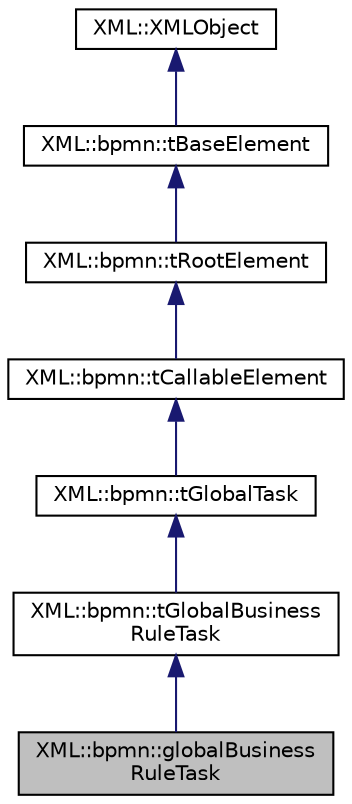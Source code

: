 digraph "XML::bpmn::globalBusinessRuleTask"
{
 // LATEX_PDF_SIZE
  edge [fontname="Helvetica",fontsize="10",labelfontname="Helvetica",labelfontsize="10"];
  node [fontname="Helvetica",fontsize="10",shape=record];
  Node1 [label="XML::bpmn::globalBusiness\lRuleTask",height=0.2,width=0.4,color="black", fillcolor="grey75", style="filled", fontcolor="black",tooltip=" "];
  Node2 -> Node1 [dir="back",color="midnightblue",fontsize="10",style="solid",fontname="Helvetica"];
  Node2 [label="XML::bpmn::tGlobalBusiness\lRuleTask",height=0.2,width=0.4,color="black", fillcolor="white", style="filled",URL="$classXML_1_1bpmn_1_1tGlobalBusinessRuleTask.html",tooltip=" "];
  Node3 -> Node2 [dir="back",color="midnightblue",fontsize="10",style="solid",fontname="Helvetica"];
  Node3 [label="XML::bpmn::tGlobalTask",height=0.2,width=0.4,color="black", fillcolor="white", style="filled",URL="$classXML_1_1bpmn_1_1tGlobalTask.html",tooltip=" "];
  Node4 -> Node3 [dir="back",color="midnightblue",fontsize="10",style="solid",fontname="Helvetica"];
  Node4 [label="XML::bpmn::tCallableElement",height=0.2,width=0.4,color="black", fillcolor="white", style="filled",URL="$classXML_1_1bpmn_1_1tCallableElement.html",tooltip=" "];
  Node5 -> Node4 [dir="back",color="midnightblue",fontsize="10",style="solid",fontname="Helvetica"];
  Node5 [label="XML::bpmn::tRootElement",height=0.2,width=0.4,color="black", fillcolor="white", style="filled",URL="$classXML_1_1bpmn_1_1tRootElement.html",tooltip=" "];
  Node6 -> Node5 [dir="back",color="midnightblue",fontsize="10",style="solid",fontname="Helvetica"];
  Node6 [label="XML::bpmn::tBaseElement",height=0.2,width=0.4,color="black", fillcolor="white", style="filled",URL="$classXML_1_1bpmn_1_1tBaseElement.html",tooltip=" "];
  Node7 -> Node6 [dir="back",color="midnightblue",fontsize="10",style="solid",fontname="Helvetica"];
  Node7 [label="XML::XMLObject",height=0.2,width=0.4,color="black", fillcolor="white", style="filled",URL="$classXML_1_1XMLObject.html",tooltip=" "];
}
